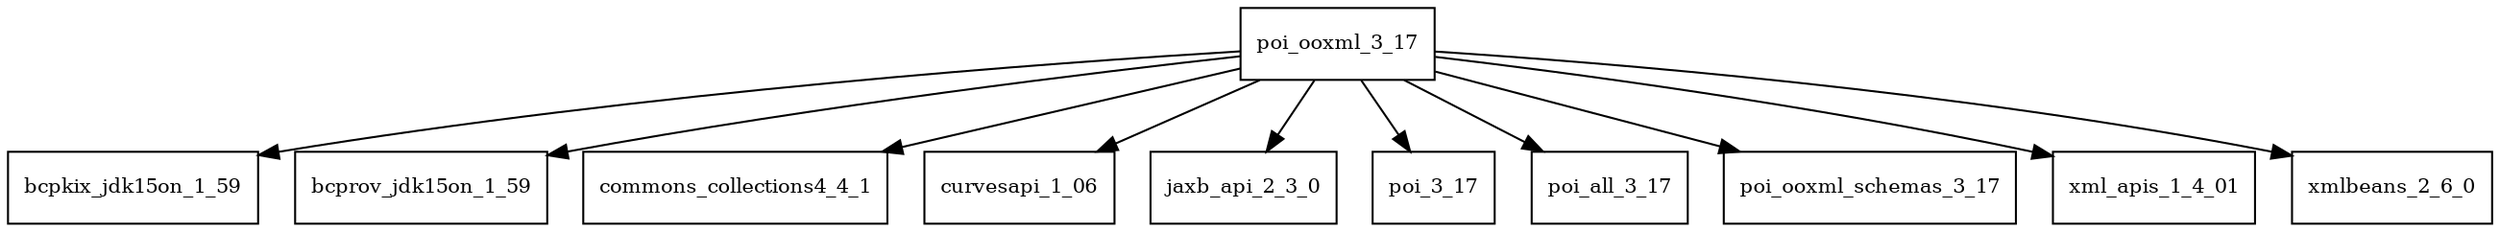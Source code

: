 digraph poi_ooxml_3_17_dependencies {
  node [shape = box, fontsize=10.0];
  poi_ooxml_3_17 -> bcpkix_jdk15on_1_59;
  poi_ooxml_3_17 -> bcprov_jdk15on_1_59;
  poi_ooxml_3_17 -> commons_collections4_4_1;
  poi_ooxml_3_17 -> curvesapi_1_06;
  poi_ooxml_3_17 -> jaxb_api_2_3_0;
  poi_ooxml_3_17 -> poi_3_17;
  poi_ooxml_3_17 -> poi_all_3_17;
  poi_ooxml_3_17 -> poi_ooxml_schemas_3_17;
  poi_ooxml_3_17 -> xml_apis_1_4_01;
  poi_ooxml_3_17 -> xmlbeans_2_6_0;
}
